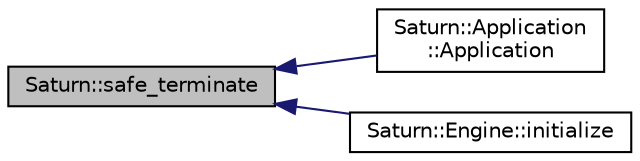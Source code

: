 digraph "Saturn::safe_terminate"
{
  edge [fontname="Helvetica",fontsize="10",labelfontname="Helvetica",labelfontsize="10"];
  node [fontname="Helvetica",fontsize="10",shape=record];
  rankdir="LR";
  Node1 [label="Saturn::safe_terminate",height=0.2,width=0.4,color="black", fillcolor="grey75", style="filled", fontcolor="black"];
  Node1 -> Node2 [dir="back",color="midnightblue",fontsize="10",style="solid",fontname="Helvetica"];
  Node2 [label="Saturn::Application\l::Application",height=0.2,width=0.4,color="black", fillcolor="white", style="filled",URL="$class_saturn_1_1_application.html#aaafa436d6d0bece4451d49f401b338f1"];
  Node1 -> Node3 [dir="back",color="midnightblue",fontsize="10",style="solid",fontname="Helvetica"];
  Node3 [label="Saturn::Engine::initialize",height=0.2,width=0.4,color="black", fillcolor="white", style="filled",URL="$class_saturn_1_1_engine.html#acb3df3e4dbbafcef300403602d41e5fb"];
}
